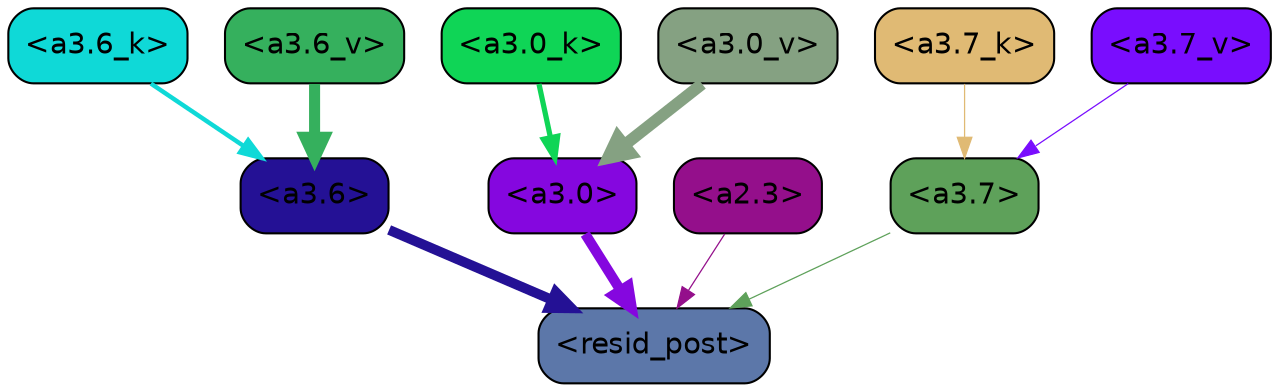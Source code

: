 strict digraph "" {
	graph [bgcolor=transparent,
		layout=dot,
		overlap=false,
		splines=true
	];
	"<a3.7>"	[color=black,
		fillcolor="#5ea15a",
		fontname=Helvetica,
		shape=box,
		style="filled, rounded"];
	"<resid_post>"	[color=black,
		fillcolor="#5c77a9",
		fontname=Helvetica,
		shape=box,
		style="filled, rounded"];
	"<a3.7>" -> "<resid_post>"	[color="#5ea15a",
		penwidth=0.6];
	"<a3.6>"	[color=black,
		fillcolor="#241195",
		fontname=Helvetica,
		shape=box,
		style="filled, rounded"];
	"<a3.6>" -> "<resid_post>"	[color="#241195",
		penwidth=4.751592040061951];
	"<a3.0>"	[color=black,
		fillcolor="#8507df",
		fontname=Helvetica,
		shape=box,
		style="filled, rounded"];
	"<a3.0>" -> "<resid_post>"	[color="#8507df",
		penwidth=4.904066681861877];
	"<a2.3>"	[color=black,
		fillcolor="#940f8b",
		fontname=Helvetica,
		shape=box,
		style="filled, rounded"];
	"<a2.3>" -> "<resid_post>"	[color="#940f8b",
		penwidth=0.6];
	"<a3.7_k>"	[color=black,
		fillcolor="#e0ba74",
		fontname=Helvetica,
		shape=box,
		style="filled, rounded"];
	"<a3.7_k>" -> "<a3.7>"	[color="#e0ba74",
		penwidth=0.6];
	"<a3.6_k>"	[color=black,
		fillcolor="#0fd9d7",
		fontname=Helvetica,
		shape=box,
		style="filled, rounded"];
	"<a3.6_k>" -> "<a3.6>"	[color="#0fd9d7",
		penwidth=2.13908451795578];
	"<a3.0_k>"	[color=black,
		fillcolor="#0fd556",
		fontname=Helvetica,
		shape=box,
		style="filled, rounded"];
	"<a3.0_k>" -> "<a3.0>"	[color="#0fd556",
		penwidth=2.520303964614868];
	"<a3.7_v>"	[color=black,
		fillcolor="#790dfe",
		fontname=Helvetica,
		shape=box,
		style="filled, rounded"];
	"<a3.7_v>" -> "<a3.7>"	[color="#790dfe",
		penwidth=0.6];
	"<a3.6_v>"	[color=black,
		fillcolor="#35b05d",
		fontname=Helvetica,
		shape=box,
		style="filled, rounded"];
	"<a3.6_v>" -> "<a3.6>"	[color="#35b05d",
		penwidth=5.297133803367615];
	"<a3.0_v>"	[color=black,
		fillcolor="#85a182",
		fontname=Helvetica,
		shape=box,
		style="filled, rounded"];
	"<a3.0_v>" -> "<a3.0>"	[color="#85a182",
		penwidth=5.680712580680847];
}
